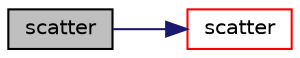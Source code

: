 digraph "scatter"
{
  bgcolor="transparent";
  edge [fontname="Helvetica",fontsize="10",labelfontname="Helvetica",labelfontsize="10"];
  node [fontname="Helvetica",fontsize="10",shape=record];
  rankdir="LR";
  Node1 [label="scatter",height=0.2,width=0.4,color="black", fillcolor="grey75", style="filled", fontcolor="black"];
  Node1 -> Node2 [color="midnightblue",fontsize="10",style="solid",fontname="Helvetica"];
  Node2 [label="scatter",height=0.2,width=0.4,color="red",URL="$a00947.html#a2e964657608ecbc2154a0e8e2e28b815",tooltip="Distribute data in processor order. Requires fld to be sized! "];
}
